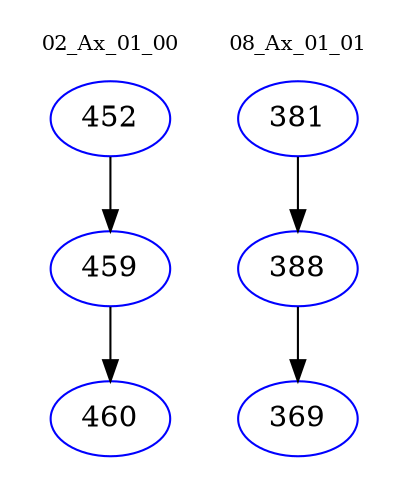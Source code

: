 digraph{
subgraph cluster_0 {
color = white
label = "02_Ax_01_00";
fontsize=10;
T0_452 [label="452", color="blue"]
T0_452 -> T0_459 [color="black"]
T0_459 [label="459", color="blue"]
T0_459 -> T0_460 [color="black"]
T0_460 [label="460", color="blue"]
}
subgraph cluster_1 {
color = white
label = "08_Ax_01_01";
fontsize=10;
T1_381 [label="381", color="blue"]
T1_381 -> T1_388 [color="black"]
T1_388 [label="388", color="blue"]
T1_388 -> T1_369 [color="black"]
T1_369 [label="369", color="blue"]
}
}
